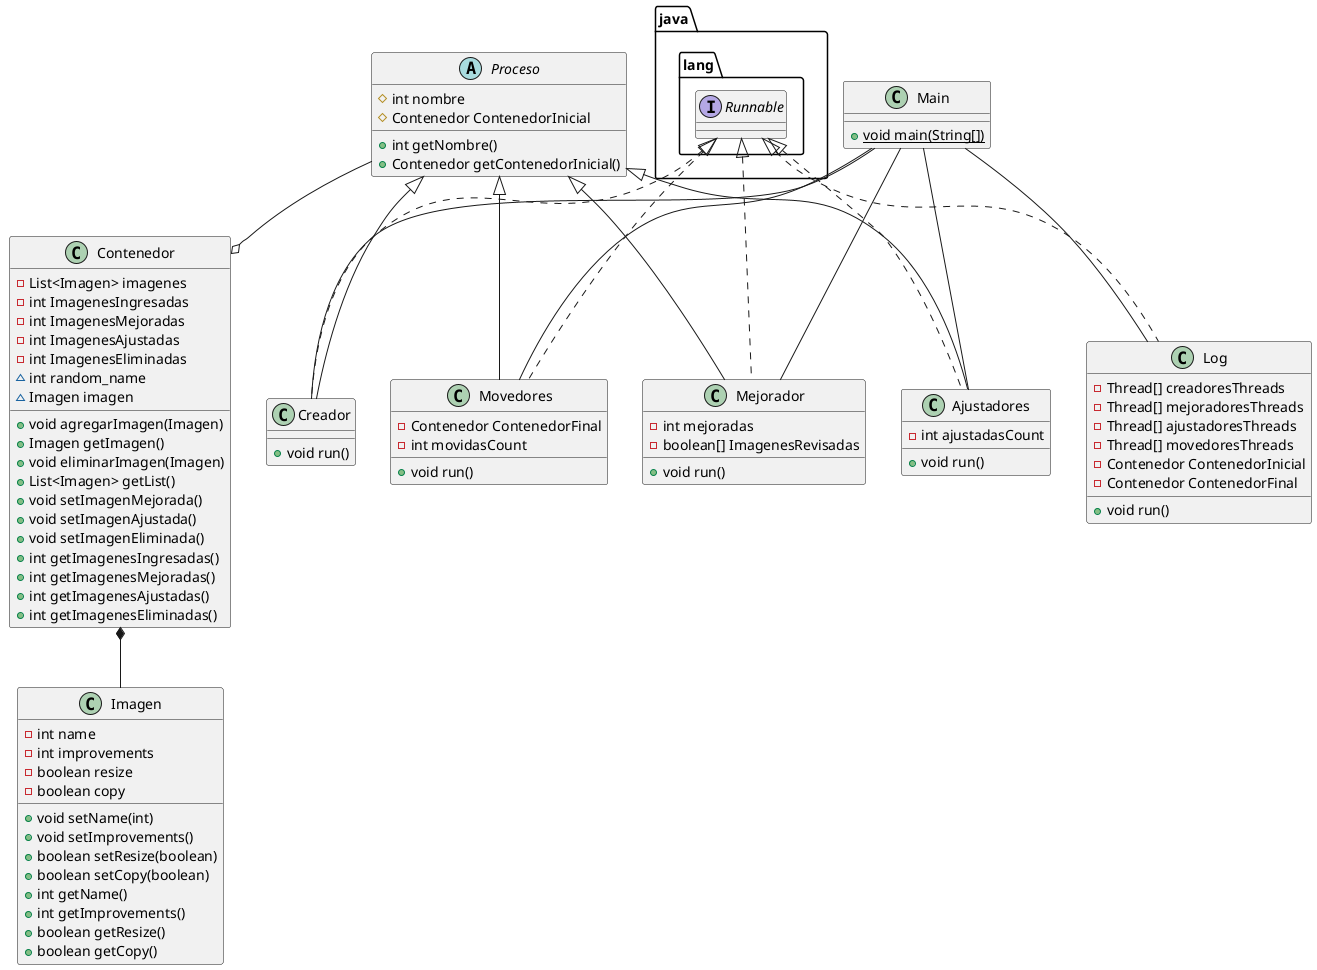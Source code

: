 @startuml

package java.lang {
    Interface Runnable
}

class Imagen {
- int name
- int improvements
- boolean resize
- boolean copy
+ void setName(int)
+ void setImprovements()
+ boolean setResize(boolean)
+ boolean setCopy(boolean)
+ int getName()
+ int getImprovements()
+ boolean getResize()
+ boolean getCopy()
}
class Creador {
+ void run()
}
class Main {
+ {static} void main(String[])
}
class Movedores {
- Contenedor ContenedorFinal
- int movidasCount
+ void run()
}
class Mejorador {
- int mejoradas
- boolean[] ImagenesRevisadas
+ void run()
}
abstract class Proceso {
# int nombre
# Contenedor ContenedorInicial
+ int getNombre()
+ Contenedor getContenedorInicial()
}
class Log {
- Thread[] creadoresThreads
- Thread[] mejoradoresThreads
- Thread[] ajustadoresThreads
- Thread[] movedoresThreads
- Contenedor ContenedorInicial
- Contenedor ContenedorFinal
+ void run()
}
class Contenedor {
- List<Imagen> imagenes
- int ImagenesIngresadas
- int ImagenesMejoradas
- int ImagenesAjustadas
- int ImagenesEliminadas
~ int random_name
~ Imagen imagen
+ void agregarImagen(Imagen)
+ Imagen getImagen()
+ void eliminarImagen(Imagen)
+ List<Imagen> getList()
+ void setImagenMejorada()
+ void setImagenAjustada()
+ void setImagenEliminada()
+ int getImagenesIngresadas()
+ int getImagenesMejoradas()
+ int getImagenesAjustadas()
+ int getImagenesEliminadas()
}
class Ajustadores {
- int ajustadasCount
+ void run()
}

Contenedor *-- Imagen
Proceso --o Contenedor

Main -- Ajustadores
Main -- Mejorador
Main --Movedores
Main -- Creador
Main -- Log

java.lang.Runnable <|.. Creador
Proceso <|-- Creador
java.lang.Runnable <|.. Movedores
Proceso <|-- Movedores
java.lang.Runnable <|.. Mejorador
Proceso <|-- Mejorador
java.lang.Runnable <|.. Log
java.lang.Runnable <|.. Ajustadores
Proceso <|-- Ajustadores
@enduml
